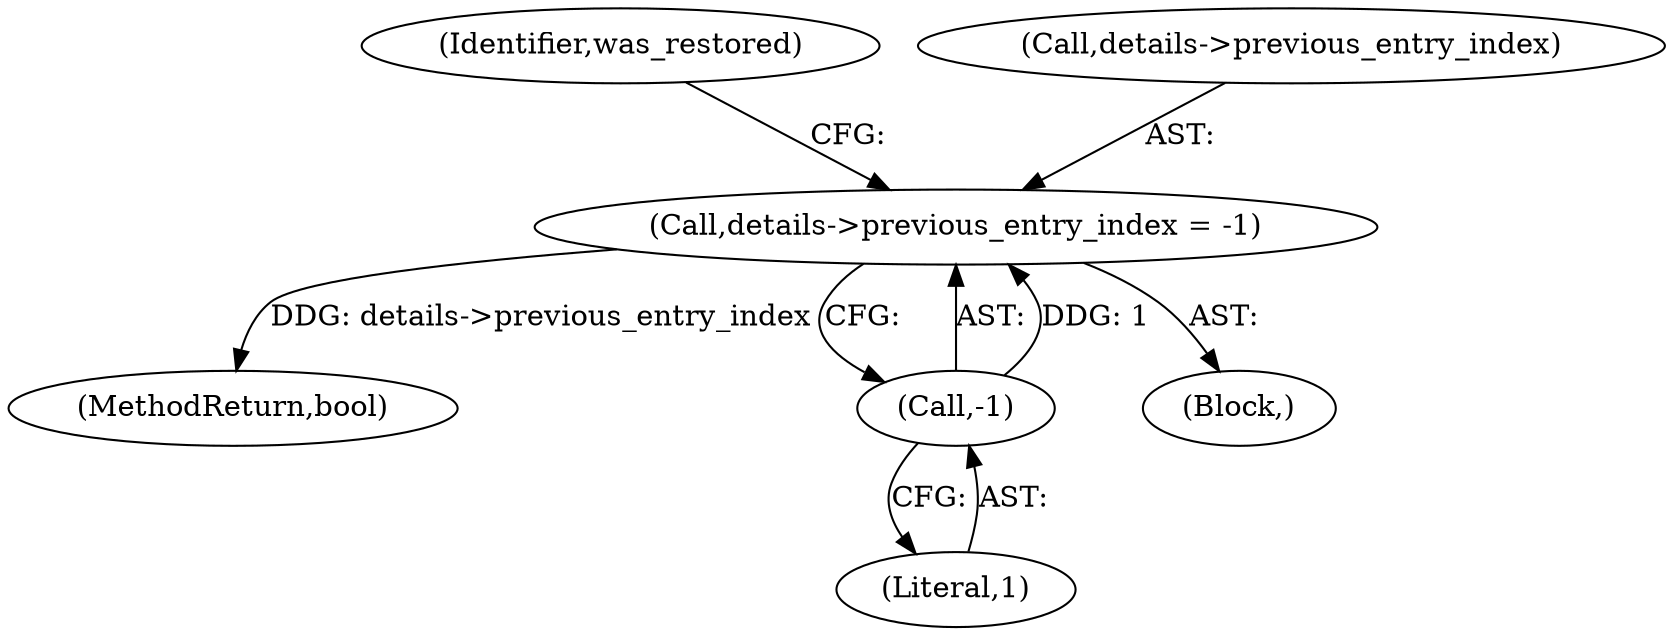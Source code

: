 digraph "0_Chrome_56a84aa67bb071a33a48ac1481b555c48e0a9a59_1@pointer" {
"1000143" [label="(Call,details->previous_entry_index = -1)"];
"1000147" [label="(Call,-1)"];
"1000456" [label="(MethodReturn,bool)"];
"1000148" [label="(Literal,1)"];
"1000151" [label="(Identifier,was_restored)"];
"1000143" [label="(Call,details->previous_entry_index = -1)"];
"1000147" [label="(Call,-1)"];
"1000137" [label="(Block,)"];
"1000144" [label="(Call,details->previous_entry_index)"];
"1000143" -> "1000137"  [label="AST: "];
"1000143" -> "1000147"  [label="CFG: "];
"1000144" -> "1000143"  [label="AST: "];
"1000147" -> "1000143"  [label="AST: "];
"1000151" -> "1000143"  [label="CFG: "];
"1000143" -> "1000456"  [label="DDG: details->previous_entry_index"];
"1000147" -> "1000143"  [label="DDG: 1"];
"1000147" -> "1000148"  [label="CFG: "];
"1000148" -> "1000147"  [label="AST: "];
}
